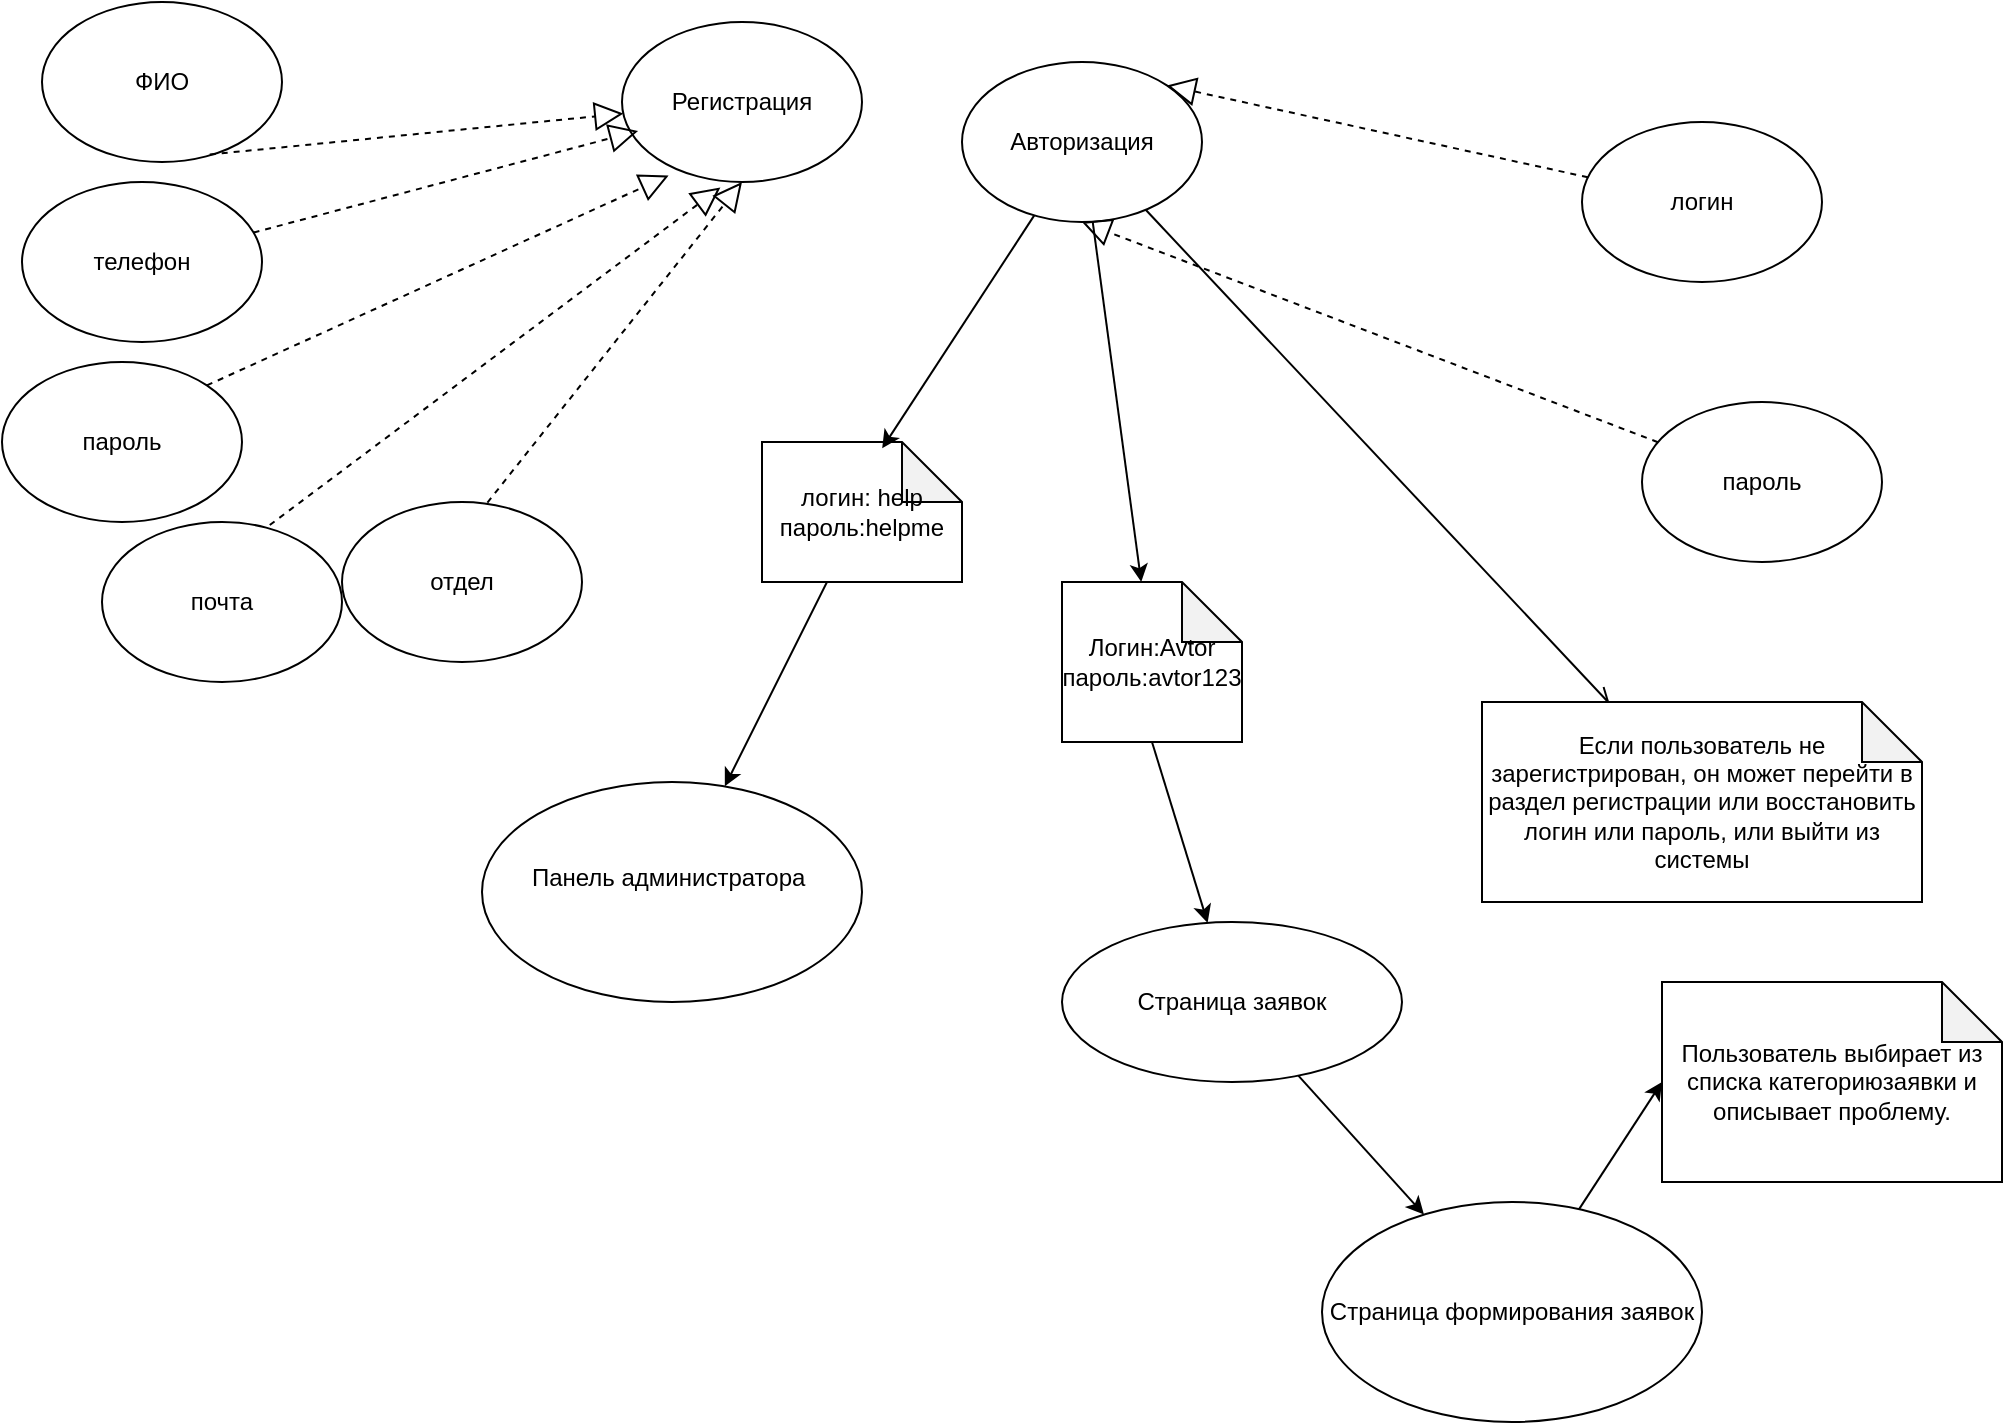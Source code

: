 <mxfile version="24.7.17">
  <diagram name="Страница — 1" id="T4VSmRWEB2UFabrwzhZb">
    <mxGraphModel dx="1430" dy="1927" grid="1" gridSize="10" guides="1" tooltips="1" connect="1" arrows="1" fold="1" page="1" pageScale="1" pageWidth="827" pageHeight="1169" math="0" shadow="0">
      <root>
        <mxCell id="0" />
        <mxCell id="1" parent="0" />
        <mxCell id="qvoORjM2VIqjg7a3_D3S-1" value="Регистрация" style="ellipse;whiteSpace=wrap;html=1;" parent="1" vertex="1">
          <mxGeometry x="330" y="-30" width="120" height="80" as="geometry" />
        </mxCell>
        <mxCell id="qvoORjM2VIqjg7a3_D3S-24" style="rounded=0;orthogonalLoop=1;jettySize=auto;html=1;endArrow=openAsync;endFill=0;" parent="1" source="qvoORjM2VIqjg7a3_D3S-2" target="qvoORjM2VIqjg7a3_D3S-23" edge="1">
          <mxGeometry relative="1" as="geometry" />
        </mxCell>
        <mxCell id="qvoORjM2VIqjg7a3_D3S-31" style="rounded=0;orthogonalLoop=1;jettySize=auto;html=1;" parent="1" source="qvoORjM2VIqjg7a3_D3S-2" target="qvoORjM2VIqjg7a3_D3S-30" edge="1">
          <mxGeometry relative="1" as="geometry" />
        </mxCell>
        <mxCell id="qvoORjM2VIqjg7a3_D3S-2" value="Авторизация" style="ellipse;whiteSpace=wrap;html=1;" parent="1" vertex="1">
          <mxGeometry x="500" y="-10" width="120" height="80" as="geometry" />
        </mxCell>
        <mxCell id="qvoORjM2VIqjg7a3_D3S-3" value="телефон" style="ellipse;whiteSpace=wrap;html=1;" parent="1" vertex="1">
          <mxGeometry x="30" y="50" width="120" height="80" as="geometry" />
        </mxCell>
        <mxCell id="qvoORjM2VIqjg7a3_D3S-4" value="ФИО" style="ellipse;whiteSpace=wrap;html=1;" parent="1" vertex="1">
          <mxGeometry x="40" y="-40" width="120" height="80" as="geometry" />
        </mxCell>
        <mxCell id="qvoORjM2VIqjg7a3_D3S-5" value="почта" style="ellipse;whiteSpace=wrap;html=1;" parent="1" vertex="1">
          <mxGeometry x="70" y="220" width="120" height="80" as="geometry" />
        </mxCell>
        <mxCell id="qvoORjM2VIqjg7a3_D3S-6" value="пароль" style="ellipse;whiteSpace=wrap;html=1;" parent="1" vertex="1">
          <mxGeometry x="20" y="140" width="120" height="80" as="geometry" />
        </mxCell>
        <mxCell id="qvoORjM2VIqjg7a3_D3S-9" value="" style="endArrow=block;dashed=1;endFill=0;endSize=12;html=1;rounded=0;exitX=0.699;exitY=0.953;exitDx=0;exitDy=0;exitPerimeter=0;" parent="1" source="qvoORjM2VIqjg7a3_D3S-4" target="qvoORjM2VIqjg7a3_D3S-1" edge="1">
          <mxGeometry width="160" relative="1" as="geometry">
            <mxPoint x="219" y="213" as="sourcePoint" />
            <mxPoint x="172" y="141" as="targetPoint" />
            <Array as="points" />
          </mxGeometry>
        </mxCell>
        <mxCell id="qvoORjM2VIqjg7a3_D3S-10" value="" style="endArrow=block;dashed=1;endFill=0;endSize=12;html=1;rounded=0;exitX=1;exitY=0;exitDx=0;exitDy=0;entryX=0.194;entryY=0.96;entryDx=0;entryDy=0;entryPerimeter=0;" parent="1" source="qvoORjM2VIqjg7a3_D3S-6" target="qvoORjM2VIqjg7a3_D3S-1" edge="1">
          <mxGeometry width="160" relative="1" as="geometry">
            <mxPoint x="130" y="350" as="sourcePoint" />
            <mxPoint x="290" y="350" as="targetPoint" />
          </mxGeometry>
        </mxCell>
        <mxCell id="qvoORjM2VIqjg7a3_D3S-11" value="" style="endArrow=block;dashed=1;endFill=0;endSize=12;html=1;rounded=0;exitX=0.699;exitY=0.019;exitDx=0;exitDy=0;exitPerimeter=0;entryX=0.41;entryY=1.034;entryDx=0;entryDy=0;entryPerimeter=0;" parent="1" source="qvoORjM2VIqjg7a3_D3S-5" target="qvoORjM2VIqjg7a3_D3S-1" edge="1">
          <mxGeometry width="160" relative="1" as="geometry">
            <mxPoint x="220" y="430" as="sourcePoint" />
            <mxPoint x="380" y="430" as="targetPoint" />
          </mxGeometry>
        </mxCell>
        <mxCell id="qvoORjM2VIqjg7a3_D3S-12" value="" style="endArrow=block;dashed=1;endFill=0;endSize=12;html=1;rounded=0;entryX=0.067;entryY=0.681;entryDx=0;entryDy=0;entryPerimeter=0;" parent="1" source="qvoORjM2VIqjg7a3_D3S-3" target="qvoORjM2VIqjg7a3_D3S-1" edge="1">
          <mxGeometry width="160" relative="1" as="geometry">
            <mxPoint x="180" y="330" as="sourcePoint" />
            <mxPoint x="340" y="330" as="targetPoint" />
          </mxGeometry>
        </mxCell>
        <mxCell id="qvoORjM2VIqjg7a3_D3S-13" value="отдел" style="ellipse;whiteSpace=wrap;html=1;" parent="1" vertex="1">
          <mxGeometry x="190" y="210" width="120" height="80" as="geometry" />
        </mxCell>
        <mxCell id="qvoORjM2VIqjg7a3_D3S-14" value="" style="endArrow=block;dashed=1;endFill=0;endSize=12;html=1;rounded=0;entryX=0.5;entryY=1;entryDx=0;entryDy=0;exitX=0.606;exitY=0.004;exitDx=0;exitDy=0;exitPerimeter=0;" parent="1" source="qvoORjM2VIqjg7a3_D3S-13" target="qvoORjM2VIqjg7a3_D3S-1" edge="1">
          <mxGeometry width="160" relative="1" as="geometry">
            <mxPoint x="530" y="490" as="sourcePoint" />
            <mxPoint x="530" y="370" as="targetPoint" />
          </mxGeometry>
        </mxCell>
        <mxCell id="qvoORjM2VIqjg7a3_D3S-15" value="логин" style="ellipse;whiteSpace=wrap;html=1;" parent="1" vertex="1">
          <mxGeometry x="810" y="20" width="120" height="80" as="geometry" />
        </mxCell>
        <mxCell id="qvoORjM2VIqjg7a3_D3S-16" value="пароль" style="ellipse;whiteSpace=wrap;html=1;" parent="1" vertex="1">
          <mxGeometry x="840" y="160" width="120" height="80" as="geometry" />
        </mxCell>
        <mxCell id="qvoORjM2VIqjg7a3_D3S-17" value="" style="endArrow=block;dashed=1;endFill=0;endSize=12;html=1;rounded=0;entryX=0.5;entryY=1;entryDx=0;entryDy=0;" parent="1" source="qvoORjM2VIqjg7a3_D3S-16" target="qvoORjM2VIqjg7a3_D3S-2" edge="1">
          <mxGeometry width="160" relative="1" as="geometry">
            <mxPoint x="370" y="370" as="sourcePoint" />
            <mxPoint x="530" y="370" as="targetPoint" />
          </mxGeometry>
        </mxCell>
        <mxCell id="qvoORjM2VIqjg7a3_D3S-18" value="" style="endArrow=block;dashed=1;endFill=0;endSize=12;html=1;rounded=0;entryX=1;entryY=0;entryDx=0;entryDy=0;" parent="1" source="qvoORjM2VIqjg7a3_D3S-15" target="qvoORjM2VIqjg7a3_D3S-2" edge="1">
          <mxGeometry width="160" relative="1" as="geometry">
            <mxPoint x="490" y="50" as="sourcePoint" />
            <mxPoint x="650" y="50" as="targetPoint" />
          </mxGeometry>
        </mxCell>
        <mxCell id="qvoORjM2VIqjg7a3_D3S-23" value="Если пользователь не зарегистрирован, он может перейти в раздел регистрации или восстановить логин или пароль, или выйти из системы" style="shape=note;whiteSpace=wrap;html=1;backgroundOutline=1;darkOpacity=0.05;" parent="1" vertex="1">
          <mxGeometry x="760" y="310" width="220" height="100" as="geometry" />
        </mxCell>
        <mxCell id="qvoORjM2VIqjg7a3_D3S-34" style="rounded=0;orthogonalLoop=1;jettySize=auto;html=1;" parent="1" source="qvoORjM2VIqjg7a3_D3S-29" target="qvoORjM2VIqjg7a3_D3S-33" edge="1">
          <mxGeometry relative="1" as="geometry" />
        </mxCell>
        <mxCell id="qvoORjM2VIqjg7a3_D3S-29" value="Страница заявок" style="ellipse;whiteSpace=wrap;html=1;" parent="1" vertex="1">
          <mxGeometry x="550" y="420" width="170" height="80" as="geometry" />
        </mxCell>
        <mxCell id="qvoORjM2VIqjg7a3_D3S-32" style="rounded=0;orthogonalLoop=1;jettySize=auto;html=1;exitX=0.5;exitY=1;exitDx=0;exitDy=0;exitPerimeter=0;" parent="1" source="qvoORjM2VIqjg7a3_D3S-30" target="qvoORjM2VIqjg7a3_D3S-29" edge="1">
          <mxGeometry relative="1" as="geometry" />
        </mxCell>
        <mxCell id="qvoORjM2VIqjg7a3_D3S-30" value="Логин:Avtor&lt;div&gt;пароль:avtor123&lt;/div&gt;" style="shape=note;whiteSpace=wrap;html=1;backgroundOutline=1;darkOpacity=0.05;" parent="1" vertex="1">
          <mxGeometry x="550" y="250" width="90" height="80" as="geometry" />
        </mxCell>
        <mxCell id="qvoORjM2VIqjg7a3_D3S-33" value="Страница формирования заявок" style="ellipse;whiteSpace=wrap;html=1;" parent="1" vertex="1">
          <mxGeometry x="680" y="560" width="190" height="110" as="geometry" />
        </mxCell>
        <mxCell id="qvoORjM2VIqjg7a3_D3S-35" value="Пользователь выбирает из списка категориюзаявки и описывает проблему." style="shape=note;whiteSpace=wrap;html=1;backgroundOutline=1;darkOpacity=0.05;" parent="1" vertex="1">
          <mxGeometry x="850" y="450" width="170" height="100" as="geometry" />
        </mxCell>
        <mxCell id="qvoORjM2VIqjg7a3_D3S-36" style="rounded=0;orthogonalLoop=1;jettySize=auto;html=1;entryX=0;entryY=0.5;entryDx=0;entryDy=0;entryPerimeter=0;" parent="1" source="qvoORjM2VIqjg7a3_D3S-33" target="qvoORjM2VIqjg7a3_D3S-35" edge="1">
          <mxGeometry relative="1" as="geometry" />
        </mxCell>
        <mxCell id="qvoORjM2VIqjg7a3_D3S-42" style="rounded=0;orthogonalLoop=1;jettySize=auto;html=1;" parent="1" source="qvoORjM2VIqjg7a3_D3S-38" target="qvoORjM2VIqjg7a3_D3S-41" edge="1">
          <mxGeometry relative="1" as="geometry" />
        </mxCell>
        <mxCell id="qvoORjM2VIqjg7a3_D3S-38" value="логин: help&lt;div&gt;пароль:helpme&lt;/div&gt;" style="shape=note;whiteSpace=wrap;html=1;backgroundOutline=1;darkOpacity=0.05;" parent="1" vertex="1">
          <mxGeometry x="400" y="180" width="100" height="70" as="geometry" />
        </mxCell>
        <mxCell id="qvoORjM2VIqjg7a3_D3S-39" style="rounded=0;orthogonalLoop=1;jettySize=auto;html=1;entryX=0.601;entryY=0.045;entryDx=0;entryDy=0;entryPerimeter=0;" parent="1" source="qvoORjM2VIqjg7a3_D3S-2" target="qvoORjM2VIqjg7a3_D3S-38" edge="1">
          <mxGeometry relative="1" as="geometry" />
        </mxCell>
        <mxCell id="qvoORjM2VIqjg7a3_D3S-41" value="Панель администратора&amp;nbsp;&lt;div&gt;&amp;nbsp;&lt;/div&gt;" style="ellipse;whiteSpace=wrap;html=1;" parent="1" vertex="1">
          <mxGeometry x="260" y="350.0" width="190" height="110" as="geometry" />
        </mxCell>
      </root>
    </mxGraphModel>
  </diagram>
</mxfile>
